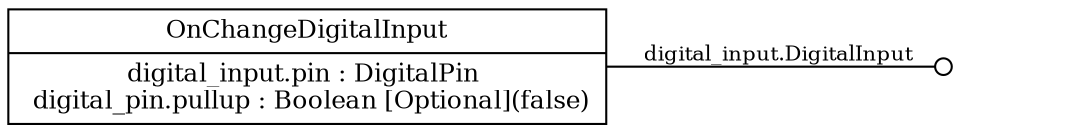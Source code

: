 //To create PNG: dot -Tpng led.dot > led.png

digraph g {

	graph [ rankdir = "LR"];
	
	node [ fontsize = "12" shape = "point"];
	edge [];
	
	// Definition of the group
	"Component" [
	label = "<f0> OnChangeDigitalInput | <f1> digital_input.pin : DigitalPin \n digital_pin.pullup : Boolean [Optional](false)"
	shape = "record"
	];

	// Definition of one port
	"PP1" [label = "" shape = "plaintext"];
	"Component" -> "PP1" [label = "digital_input.DigitalInput" fontsize = "10" arrowhead = "odot"];

}
